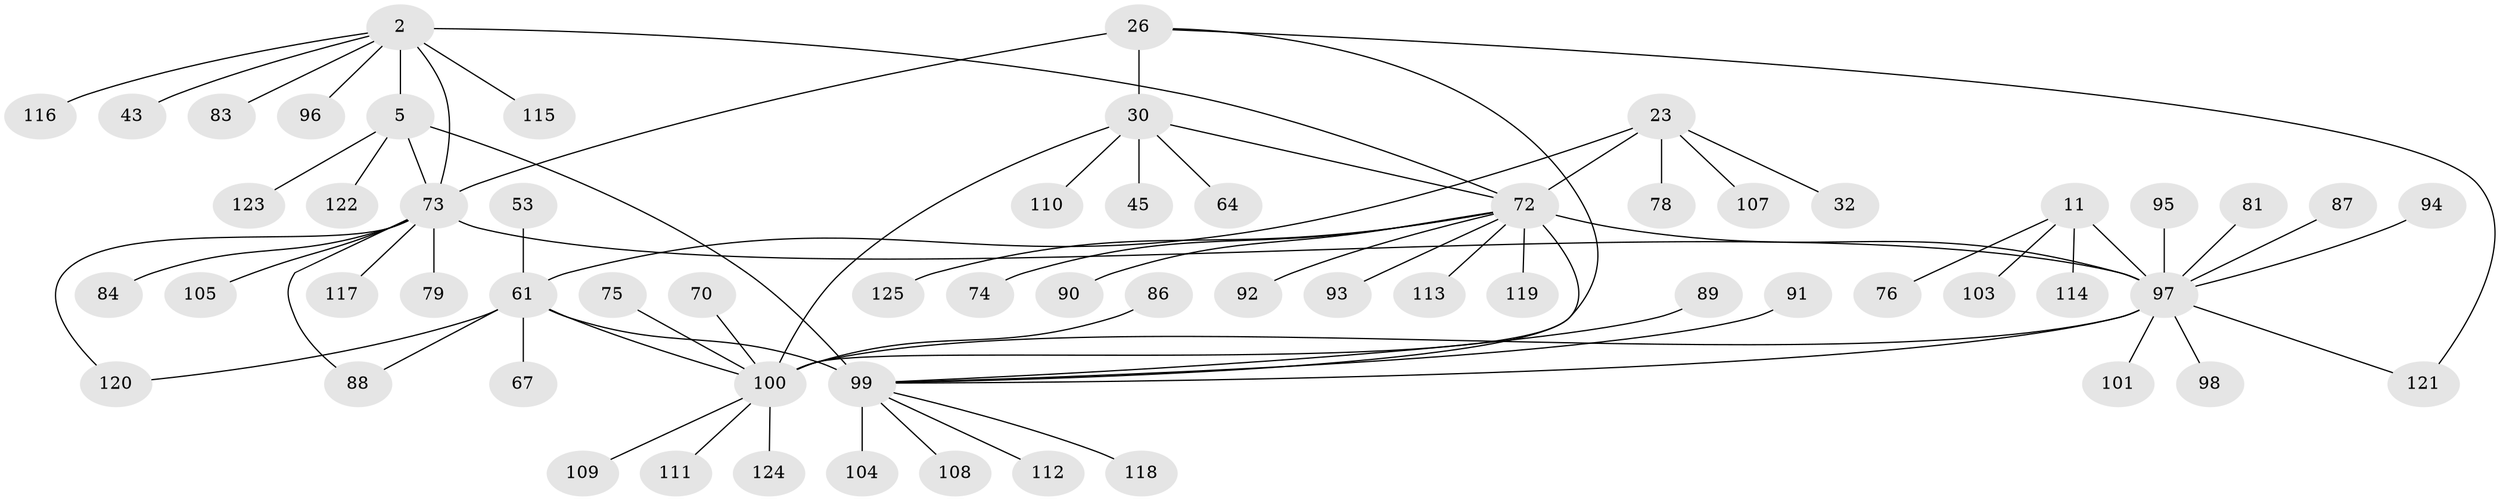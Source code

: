 // original degree distribution, {8: 0.064, 7: 0.048, 13: 0.008, 6: 0.024, 9: 0.032, 5: 0.016, 10: 0.016, 12: 0.024, 14: 0.008, 3: 0.024, 1: 0.56, 2: 0.168, 4: 0.008}
// Generated by graph-tools (version 1.1) at 2025/55/03/09/25 04:55:33]
// undirected, 62 vertices, 73 edges
graph export_dot {
graph [start="1"]
  node [color=gray90,style=filled];
  2 [super="+1"];
  5 [super="+3"];
  11 [super="+8"];
  23 [super="+19+20"];
  26 [super="+25"];
  30 [super="+27"];
  32;
  43;
  45;
  53;
  61 [super="+17"];
  64;
  67 [super="+41"];
  70;
  72 [super="+21+24+34+35+47+66+58+60+62"];
  73 [super="+51"];
  74;
  75;
  76;
  78 [super="+57"];
  79;
  81;
  83;
  84 [super="+77"];
  86;
  87;
  88 [super="+68"];
  89 [super="+39"];
  90;
  91;
  92;
  93;
  94;
  95;
  96;
  97 [super="+65"];
  98;
  99 [super="+69+71"];
  100 [super="+55+59+85+29"];
  101;
  103;
  104;
  105 [super="+31+63"];
  107;
  108;
  109 [super="+102"];
  110 [super="+54"];
  111;
  112;
  113;
  114 [super="+40"];
  115;
  116 [super="+106"];
  117;
  118;
  119 [super="+82"];
  120;
  121 [super="+36"];
  122;
  123;
  124;
  125 [super="+38"];
  2 -- 5 [weight=4];
  2 -- 43;
  2 -- 96;
  2 -- 83;
  2 -- 115;
  2 -- 116;
  2 -- 72;
  2 -- 73 [weight=4];
  5 -- 122;
  5 -- 123;
  5 -- 99;
  5 -- 73 [weight=4];
  11 -- 76;
  11 -- 103;
  11 -- 114;
  11 -- 97 [weight=8];
  23 -- 32;
  23 -- 107;
  23 -- 78;
  23 -- 72 [weight=9];
  23 -- 61;
  26 -- 30 [weight=4];
  26 -- 121;
  26 -- 100 [weight=4];
  26 -- 73 [weight=2];
  30 -- 64;
  30 -- 45;
  30 -- 110;
  30 -- 72;
  30 -- 100 [weight=4];
  53 -- 61;
  61 -- 100 [weight=2];
  61 -- 67;
  61 -- 120;
  61 -- 88;
  61 -- 99 [weight=8];
  70 -- 100;
  72 -- 74;
  72 -- 113;
  72 -- 93;
  72 -- 90;
  72 -- 125;
  72 -- 92;
  72 -- 119;
  72 -- 99 [weight=2];
  72 -- 97;
  73 -- 97 [weight=2];
  73 -- 105;
  73 -- 79;
  73 -- 84;
  73 -- 117;
  73 -- 88;
  73 -- 120;
  75 -- 100;
  81 -- 97;
  86 -- 100;
  87 -- 97;
  89 -- 99;
  91 -- 99;
  94 -- 97;
  95 -- 97;
  97 -- 98;
  97 -- 99;
  97 -- 100 [weight=2];
  97 -- 101;
  97 -- 121;
  99 -- 104;
  99 -- 108;
  99 -- 112;
  99 -- 118;
  100 -- 109;
  100 -- 111;
  100 -- 124;
}
